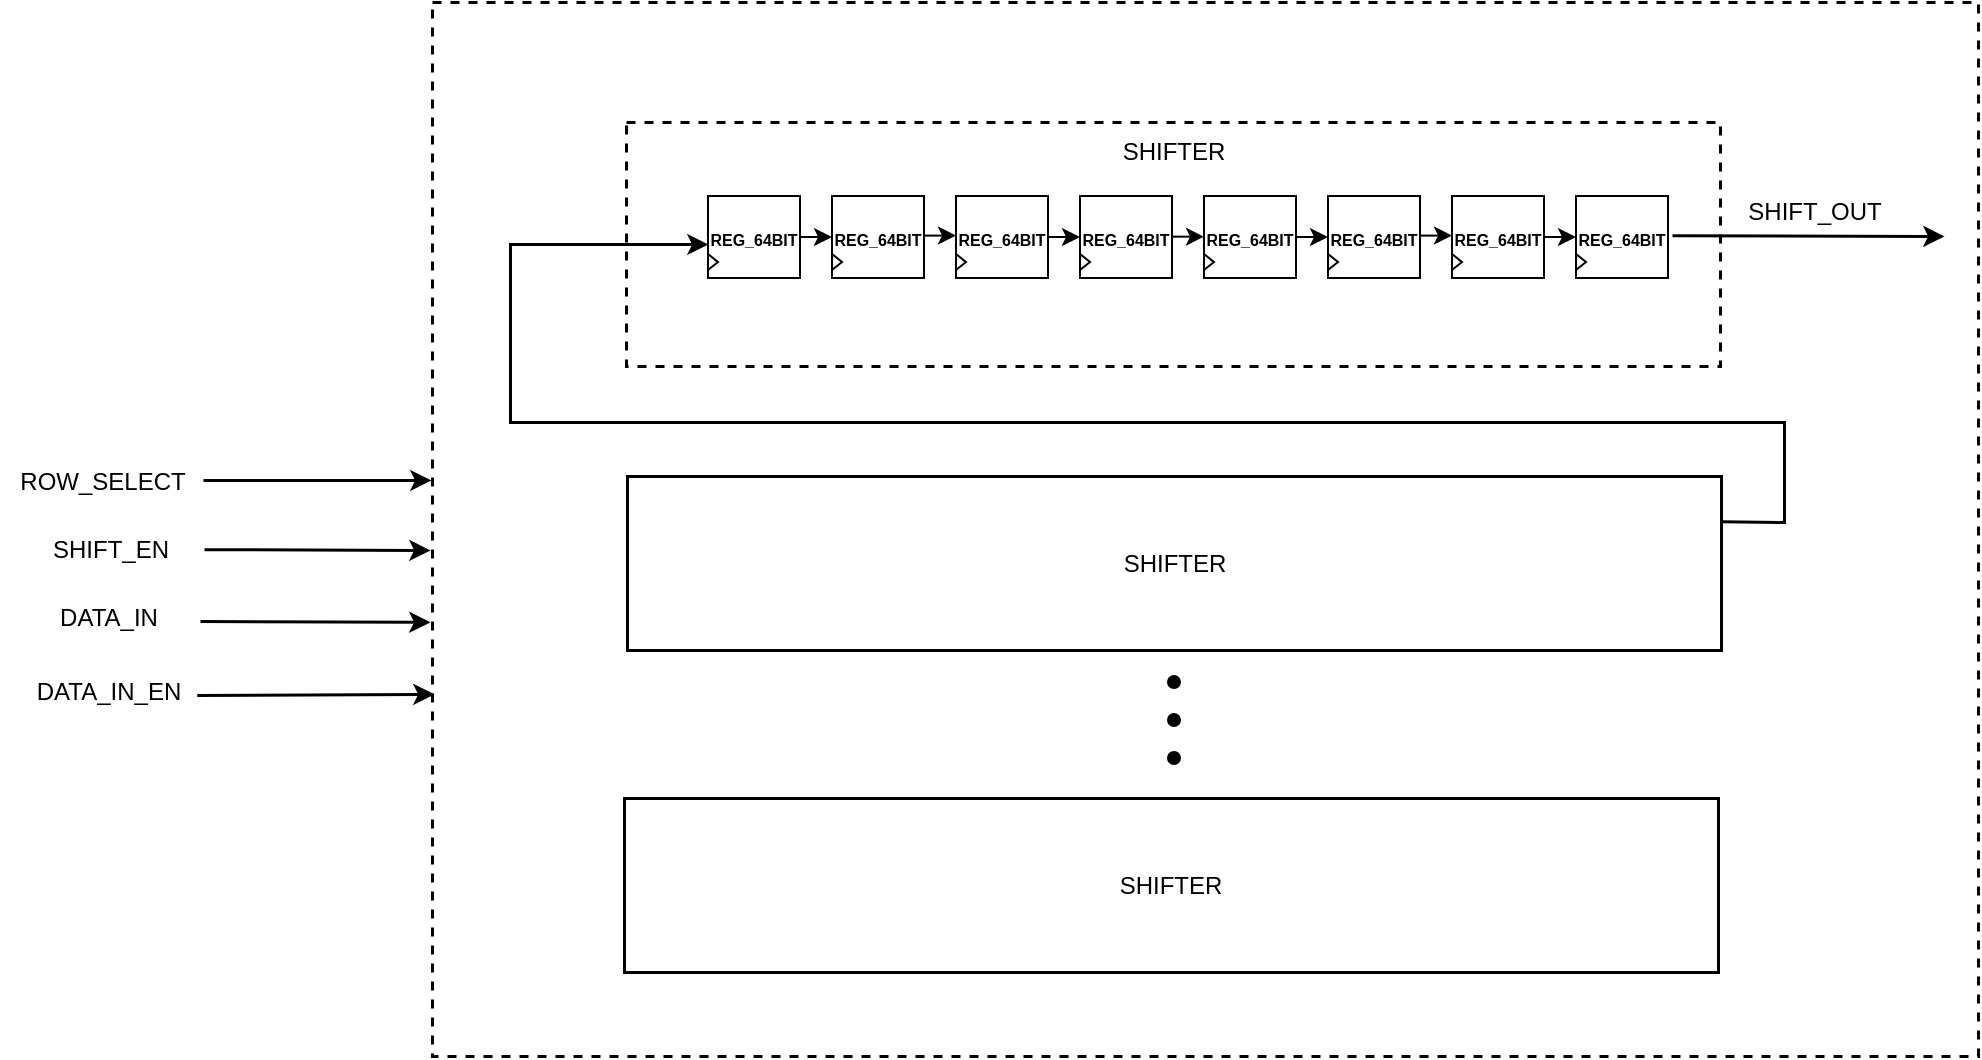 <mxfile version="20.8.16" type="device"><diagram name="페이지-1" id="r9CsHGVTwsyrn6gPk_UJ"><mxGraphModel dx="1762" dy="438" grid="0" gridSize="10" guides="0" tooltips="1" connect="1" arrows="0" fold="1" page="1" pageScale="1" pageWidth="827" pageHeight="1169" math="0" shadow="0"><root><mxCell id="0"/><mxCell id="1" parent="0"/><mxCell id="_TUaUp6WY9M5q-mmv99W-2" value="" style="rounded=0;whiteSpace=wrap;html=1;strokeWidth=1.5;dashed=1;" parent="1" vertex="1"><mxGeometry x="63" y="143" width="773" height="527" as="geometry"/></mxCell><mxCell id="_TUaUp6WY9M5q-mmv99W-4" value="" style="rounded=0;whiteSpace=wrap;html=1;strokeWidth=1.5;dashed=1;" parent="1" vertex="1"><mxGeometry x="160" y="203" width="547" height="122" as="geometry"/></mxCell><mxCell id="_TUaUp6WY9M5q-mmv99W-11" value="" style="group" parent="1" vertex="1" connectable="0"><mxGeometry x="201" y="240" width="50" height="40" as="geometry"/></mxCell><mxCell id="_TUaUp6WY9M5q-mmv99W-5" value="&lt;font style=&quot;font-size: 8px;&quot;&gt;&lt;b&gt;REG_64BIT&lt;/b&gt;&lt;/font&gt;" style="rounded=0;whiteSpace=wrap;html=1;" parent="_TUaUp6WY9M5q-mmv99W-11" vertex="1"><mxGeometry width="46" height="41" as="geometry"/></mxCell><mxCell id="_TUaUp6WY9M5q-mmv99W-8" value="" style="triangle;whiteSpace=wrap;html=1;" parent="_TUaUp6WY9M5q-mmv99W-11" vertex="1"><mxGeometry y="29" width="5" height="8" as="geometry"/></mxCell><mxCell id="9N2Fyigu2heuBP7-GaDq-1" value="SHIFTER" style="text;html=1;strokeColor=none;fillColor=none;align=center;verticalAlign=middle;whiteSpace=wrap;rounded=0;" vertex="1" parent="1"><mxGeometry x="404" y="203" width="60" height="30" as="geometry"/></mxCell><mxCell id="9N2Fyigu2heuBP7-GaDq-2" value="" style="group" vertex="1" connectable="0" parent="1"><mxGeometry x="263" y="240" width="50" height="40" as="geometry"/></mxCell><mxCell id="9N2Fyigu2heuBP7-GaDq-3" value="&lt;font style=&quot;font-size: 8px;&quot;&gt;&lt;b&gt;REG_64BIT&lt;/b&gt;&lt;/font&gt;" style="rounded=0;whiteSpace=wrap;html=1;" vertex="1" parent="9N2Fyigu2heuBP7-GaDq-2"><mxGeometry width="46" height="41" as="geometry"/></mxCell><mxCell id="9N2Fyigu2heuBP7-GaDq-4" value="" style="triangle;whiteSpace=wrap;html=1;" vertex="1" parent="9N2Fyigu2heuBP7-GaDq-2"><mxGeometry y="29" width="5" height="8" as="geometry"/></mxCell><mxCell id="9N2Fyigu2heuBP7-GaDq-5" value="" style="endArrow=classic;html=1;rounded=0;exitX=1;exitY=0.5;exitDx=0;exitDy=0;entryX=0;entryY=0.5;entryDx=0;entryDy=0;" edge="1" parent="1" source="_TUaUp6WY9M5q-mmv99W-5" target="9N2Fyigu2heuBP7-GaDq-3"><mxGeometry width="50" height="50" relative="1" as="geometry"><mxPoint x="464" y="328" as="sourcePoint"/><mxPoint x="514" y="278" as="targetPoint"/></mxGeometry></mxCell><mxCell id="9N2Fyigu2heuBP7-GaDq-6" value="" style="group" vertex="1" connectable="0" parent="1"><mxGeometry x="325" y="240" width="50" height="40" as="geometry"/></mxCell><mxCell id="9N2Fyigu2heuBP7-GaDq-7" value="&lt;font style=&quot;font-size: 8px;&quot;&gt;&lt;b&gt;REG_64BIT&lt;/b&gt;&lt;/font&gt;" style="rounded=0;whiteSpace=wrap;html=1;" vertex="1" parent="9N2Fyigu2heuBP7-GaDq-6"><mxGeometry width="46" height="41" as="geometry"/></mxCell><mxCell id="9N2Fyigu2heuBP7-GaDq-8" value="" style="triangle;whiteSpace=wrap;html=1;" vertex="1" parent="9N2Fyigu2heuBP7-GaDq-6"><mxGeometry y="29" width="5" height="8" as="geometry"/></mxCell><mxCell id="9N2Fyigu2heuBP7-GaDq-9" value="" style="group" vertex="1" connectable="0" parent="1"><mxGeometry x="387" y="240" width="50" height="40" as="geometry"/></mxCell><mxCell id="9N2Fyigu2heuBP7-GaDq-10" value="&lt;font style=&quot;font-size: 8px;&quot;&gt;&lt;b&gt;REG_64BIT&lt;/b&gt;&lt;/font&gt;" style="rounded=0;whiteSpace=wrap;html=1;" vertex="1" parent="9N2Fyigu2heuBP7-GaDq-9"><mxGeometry width="46" height="41" as="geometry"/></mxCell><mxCell id="9N2Fyigu2heuBP7-GaDq-11" value="" style="triangle;whiteSpace=wrap;html=1;" vertex="1" parent="9N2Fyigu2heuBP7-GaDq-9"><mxGeometry y="29" width="5" height="8" as="geometry"/></mxCell><mxCell id="9N2Fyigu2heuBP7-GaDq-12" value="" style="endArrow=classic;html=1;rounded=0;exitX=1;exitY=0.5;exitDx=0;exitDy=0;entryX=0;entryY=0.5;entryDx=0;entryDy=0;" edge="1" parent="1" source="9N2Fyigu2heuBP7-GaDq-7" target="9N2Fyigu2heuBP7-GaDq-10"><mxGeometry width="50" height="50" relative="1" as="geometry"><mxPoint x="588" y="328" as="sourcePoint"/><mxPoint x="638" y="278" as="targetPoint"/></mxGeometry></mxCell><mxCell id="9N2Fyigu2heuBP7-GaDq-13" value="" style="endArrow=classic;html=1;rounded=0;exitX=1;exitY=0.5;exitDx=0;exitDy=0;entryX=0;entryY=0.5;entryDx=0;entryDy=0;" edge="1" parent="1"><mxGeometry width="50" height="50" relative="1" as="geometry"><mxPoint x="309" y="259.8" as="sourcePoint"/><mxPoint x="325" y="259.8" as="targetPoint"/></mxGeometry></mxCell><mxCell id="9N2Fyigu2heuBP7-GaDq-14" value="" style="group" vertex="1" connectable="0" parent="1"><mxGeometry x="449" y="240" width="50" height="40" as="geometry"/></mxCell><mxCell id="9N2Fyigu2heuBP7-GaDq-15" value="&lt;font style=&quot;font-size: 8px;&quot;&gt;&lt;b&gt;REG_64BIT&lt;/b&gt;&lt;/font&gt;" style="rounded=0;whiteSpace=wrap;html=1;" vertex="1" parent="9N2Fyigu2heuBP7-GaDq-14"><mxGeometry width="46" height="41" as="geometry"/></mxCell><mxCell id="9N2Fyigu2heuBP7-GaDq-16" value="" style="triangle;whiteSpace=wrap;html=1;" vertex="1" parent="9N2Fyigu2heuBP7-GaDq-14"><mxGeometry y="29" width="5" height="8" as="geometry"/></mxCell><mxCell id="9N2Fyigu2heuBP7-GaDq-17" value="" style="group" vertex="1" connectable="0" parent="1"><mxGeometry x="511" y="240" width="50" height="40" as="geometry"/></mxCell><mxCell id="9N2Fyigu2heuBP7-GaDq-18" value="&lt;font style=&quot;font-size: 8px;&quot;&gt;&lt;b&gt;REG_64BIT&lt;/b&gt;&lt;/font&gt;" style="rounded=0;whiteSpace=wrap;html=1;" vertex="1" parent="9N2Fyigu2heuBP7-GaDq-17"><mxGeometry width="46" height="41" as="geometry"/></mxCell><mxCell id="9N2Fyigu2heuBP7-GaDq-19" value="" style="triangle;whiteSpace=wrap;html=1;" vertex="1" parent="9N2Fyigu2heuBP7-GaDq-17"><mxGeometry y="29" width="5" height="8" as="geometry"/></mxCell><mxCell id="9N2Fyigu2heuBP7-GaDq-20" value="" style="endArrow=classic;html=1;rounded=0;exitX=1;exitY=0.5;exitDx=0;exitDy=0;entryX=0;entryY=0.5;entryDx=0;entryDy=0;" edge="1" parent="1" source="9N2Fyigu2heuBP7-GaDq-15" target="9N2Fyigu2heuBP7-GaDq-18"><mxGeometry width="50" height="50" relative="1" as="geometry"><mxPoint x="712" y="328" as="sourcePoint"/><mxPoint x="762" y="278" as="targetPoint"/></mxGeometry></mxCell><mxCell id="9N2Fyigu2heuBP7-GaDq-21" value="" style="group" vertex="1" connectable="0" parent="1"><mxGeometry x="573" y="240" width="50" height="40" as="geometry"/></mxCell><mxCell id="9N2Fyigu2heuBP7-GaDq-22" value="&lt;font style=&quot;font-size: 8px;&quot;&gt;&lt;b&gt;REG_64BIT&lt;/b&gt;&lt;/font&gt;" style="rounded=0;whiteSpace=wrap;html=1;" vertex="1" parent="9N2Fyigu2heuBP7-GaDq-21"><mxGeometry width="46" height="41" as="geometry"/></mxCell><mxCell id="9N2Fyigu2heuBP7-GaDq-23" value="" style="triangle;whiteSpace=wrap;html=1;" vertex="1" parent="9N2Fyigu2heuBP7-GaDq-21"><mxGeometry y="29" width="5" height="8" as="geometry"/></mxCell><mxCell id="9N2Fyigu2heuBP7-GaDq-24" value="" style="group" vertex="1" connectable="0" parent="1"><mxGeometry x="635" y="240" width="50" height="40" as="geometry"/></mxCell><mxCell id="9N2Fyigu2heuBP7-GaDq-25" value="&lt;font style=&quot;font-size: 8px;&quot;&gt;&lt;b&gt;REG_64BIT&lt;/b&gt;&lt;/font&gt;" style="rounded=0;whiteSpace=wrap;html=1;" vertex="1" parent="9N2Fyigu2heuBP7-GaDq-24"><mxGeometry width="46" height="41" as="geometry"/></mxCell><mxCell id="9N2Fyigu2heuBP7-GaDq-26" value="" style="triangle;whiteSpace=wrap;html=1;" vertex="1" parent="9N2Fyigu2heuBP7-GaDq-24"><mxGeometry y="29" width="5" height="8" as="geometry"/></mxCell><mxCell id="9N2Fyigu2heuBP7-GaDq-27" value="" style="endArrow=classic;html=1;rounded=0;exitX=1;exitY=0.5;exitDx=0;exitDy=0;entryX=0;entryY=0.5;entryDx=0;entryDy=0;" edge="1" parent="1" source="9N2Fyigu2heuBP7-GaDq-22" target="9N2Fyigu2heuBP7-GaDq-25"><mxGeometry width="50" height="50" relative="1" as="geometry"><mxPoint x="836" y="328" as="sourcePoint"/><mxPoint x="886" y="278" as="targetPoint"/></mxGeometry></mxCell><mxCell id="9N2Fyigu2heuBP7-GaDq-28" value="" style="endArrow=classic;html=1;rounded=0;exitX=1;exitY=0.5;exitDx=0;exitDy=0;entryX=0;entryY=0.5;entryDx=0;entryDy=0;" edge="1" parent="1"><mxGeometry width="50" height="50" relative="1" as="geometry"><mxPoint x="557" y="259.8" as="sourcePoint"/><mxPoint x="573" y="259.8" as="targetPoint"/></mxGeometry></mxCell><mxCell id="9N2Fyigu2heuBP7-GaDq-31" value="" style="endArrow=classic;html=1;rounded=0;exitX=1;exitY=0.5;exitDx=0;exitDy=0;entryX=0;entryY=0.5;entryDx=0;entryDy=0;" edge="1" parent="1"><mxGeometry width="50" height="50" relative="1" as="geometry"><mxPoint x="433" y="260.33" as="sourcePoint"/><mxPoint x="449" y="260.33" as="targetPoint"/></mxGeometry></mxCell><mxCell id="9N2Fyigu2heuBP7-GaDq-62" value="SHIFTER" style="rounded=0;whiteSpace=wrap;html=1;strokeWidth=1.5;" vertex="1" parent="1"><mxGeometry x="160.5" y="380" width="547" height="87" as="geometry"/></mxCell><mxCell id="9N2Fyigu2heuBP7-GaDq-65" value="" style="endArrow=classic;html=1;rounded=0;exitX=1;exitY=0.5;exitDx=0;exitDy=0;strokeWidth=1.5;" edge="1" parent="1"><mxGeometry width="50" height="50" relative="1" as="geometry"><mxPoint x="683.0" y="259.66" as="sourcePoint"/><mxPoint x="819" y="260" as="targetPoint"/></mxGeometry></mxCell><mxCell id="9N2Fyigu2heuBP7-GaDq-69" value="ROW_SELECT" style="text;html=1;align=center;verticalAlign=middle;resizable=0;points=[];autosize=1;strokeColor=none;fillColor=none;" vertex="1" parent="1"><mxGeometry x="-153" y="370" width="101" height="26" as="geometry"/></mxCell><mxCell id="9N2Fyigu2heuBP7-GaDq-70" value="" style="endArrow=classic;html=1;rounded=0;strokeWidth=1.5;" edge="1" parent="1"><mxGeometry width="50" height="50" relative="1" as="geometry"><mxPoint x="-51.5" y="382" as="sourcePoint"/><mxPoint x="62.5" y="382" as="targetPoint"/></mxGeometry></mxCell><mxCell id="9N2Fyigu2heuBP7-GaDq-71" value="SHIFT_EN" style="text;html=1;align=center;verticalAlign=middle;resizable=0;points=[];autosize=1;strokeColor=none;fillColor=none;" vertex="1" parent="1"><mxGeometry x="-136" y="404" width="76" height="26" as="geometry"/></mxCell><mxCell id="9N2Fyigu2heuBP7-GaDq-72" value="" style="endArrow=classic;html=1;rounded=0;strokeWidth=1.5;" edge="1" parent="1"><mxGeometry width="50" height="50" relative="1" as="geometry"><mxPoint x="-51" y="416.58" as="sourcePoint"/><mxPoint x="62" y="417" as="targetPoint"/></mxGeometry></mxCell><mxCell id="9N2Fyigu2heuBP7-GaDq-74" value="SHIFT_OUT" style="text;html=1;align=center;verticalAlign=middle;resizable=0;points=[];autosize=1;strokeColor=none;fillColor=none;" vertex="1" parent="1"><mxGeometry x="711" y="235" width="85" height="26" as="geometry"/></mxCell><mxCell id="9N2Fyigu2heuBP7-GaDq-79" value="" style="endArrow=classic;html=1;rounded=0;exitX=1;exitY=0.5;exitDx=0;exitDy=0;strokeWidth=1.5;" edge="1" parent="1"><mxGeometry width="50" height="50" relative="1" as="geometry"><mxPoint x="707.5" y="402.58" as="sourcePoint"/><mxPoint x="201" y="264" as="targetPoint"/><Array as="points"><mxPoint x="739" y="403"/><mxPoint x="739" y="353"/><mxPoint x="102" y="353"/><mxPoint x="102" y="264"/></Array></mxGeometry></mxCell><mxCell id="9N2Fyigu2heuBP7-GaDq-83" value="" style="ellipse;whiteSpace=wrap;html=1;aspect=fixed;fillStyle=auto;fillColor=#000000;" vertex="1" parent="1"><mxGeometry x="431" y="480" width="6" height="6" as="geometry"/></mxCell><mxCell id="9N2Fyigu2heuBP7-GaDq-85" value="" style="ellipse;whiteSpace=wrap;html=1;aspect=fixed;fillStyle=auto;fillColor=#000000;" vertex="1" parent="1"><mxGeometry x="431" y="499" width="6" height="6" as="geometry"/></mxCell><mxCell id="9N2Fyigu2heuBP7-GaDq-86" value="" style="ellipse;whiteSpace=wrap;html=1;aspect=fixed;fillStyle=auto;fillColor=#000000;" vertex="1" parent="1"><mxGeometry x="431" y="518" width="6" height="6" as="geometry"/></mxCell><mxCell id="9N2Fyigu2heuBP7-GaDq-87" value="SHIFTER" style="rounded=0;whiteSpace=wrap;html=1;strokeWidth=1.5;" vertex="1" parent="1"><mxGeometry x="159" y="541" width="547" height="87" as="geometry"/></mxCell><mxCell id="9N2Fyigu2heuBP7-GaDq-88" value="DATA_IN" style="text;html=1;align=center;verticalAlign=middle;resizable=0;points=[];autosize=1;strokeColor=none;fillColor=none;" vertex="1" parent="1"><mxGeometry x="-133" y="438" width="67" height="26" as="geometry"/></mxCell><mxCell id="9N2Fyigu2heuBP7-GaDq-89" value="" style="endArrow=classic;html=1;rounded=0;strokeWidth=1.5;" edge="1" parent="1"><mxGeometry width="50" height="50" relative="1" as="geometry"><mxPoint x="-53" y="452.5" as="sourcePoint"/><mxPoint x="62" y="452.92" as="targetPoint"/></mxGeometry></mxCell><mxCell id="9N2Fyigu2heuBP7-GaDq-93" value="DATA_IN_EN" style="text;html=1;align=center;verticalAlign=middle;resizable=0;points=[];autosize=1;strokeColor=none;fillColor=none;" vertex="1" parent="1"><mxGeometry x="-144" y="475" width="90" height="26" as="geometry"/></mxCell><mxCell id="9N2Fyigu2heuBP7-GaDq-94" value="" style="endArrow=classic;html=1;rounded=0;strokeWidth=1.5;exitX=0.993;exitY=0.558;exitDx=0;exitDy=0;exitPerimeter=0;" edge="1" parent="1" source="9N2Fyigu2heuBP7-GaDq-93"><mxGeometry width="50" height="50" relative="1" as="geometry"><mxPoint x="-57" y="486" as="sourcePoint"/><mxPoint x="64" y="488.92" as="targetPoint"/></mxGeometry></mxCell></root></mxGraphModel></diagram></mxfile>